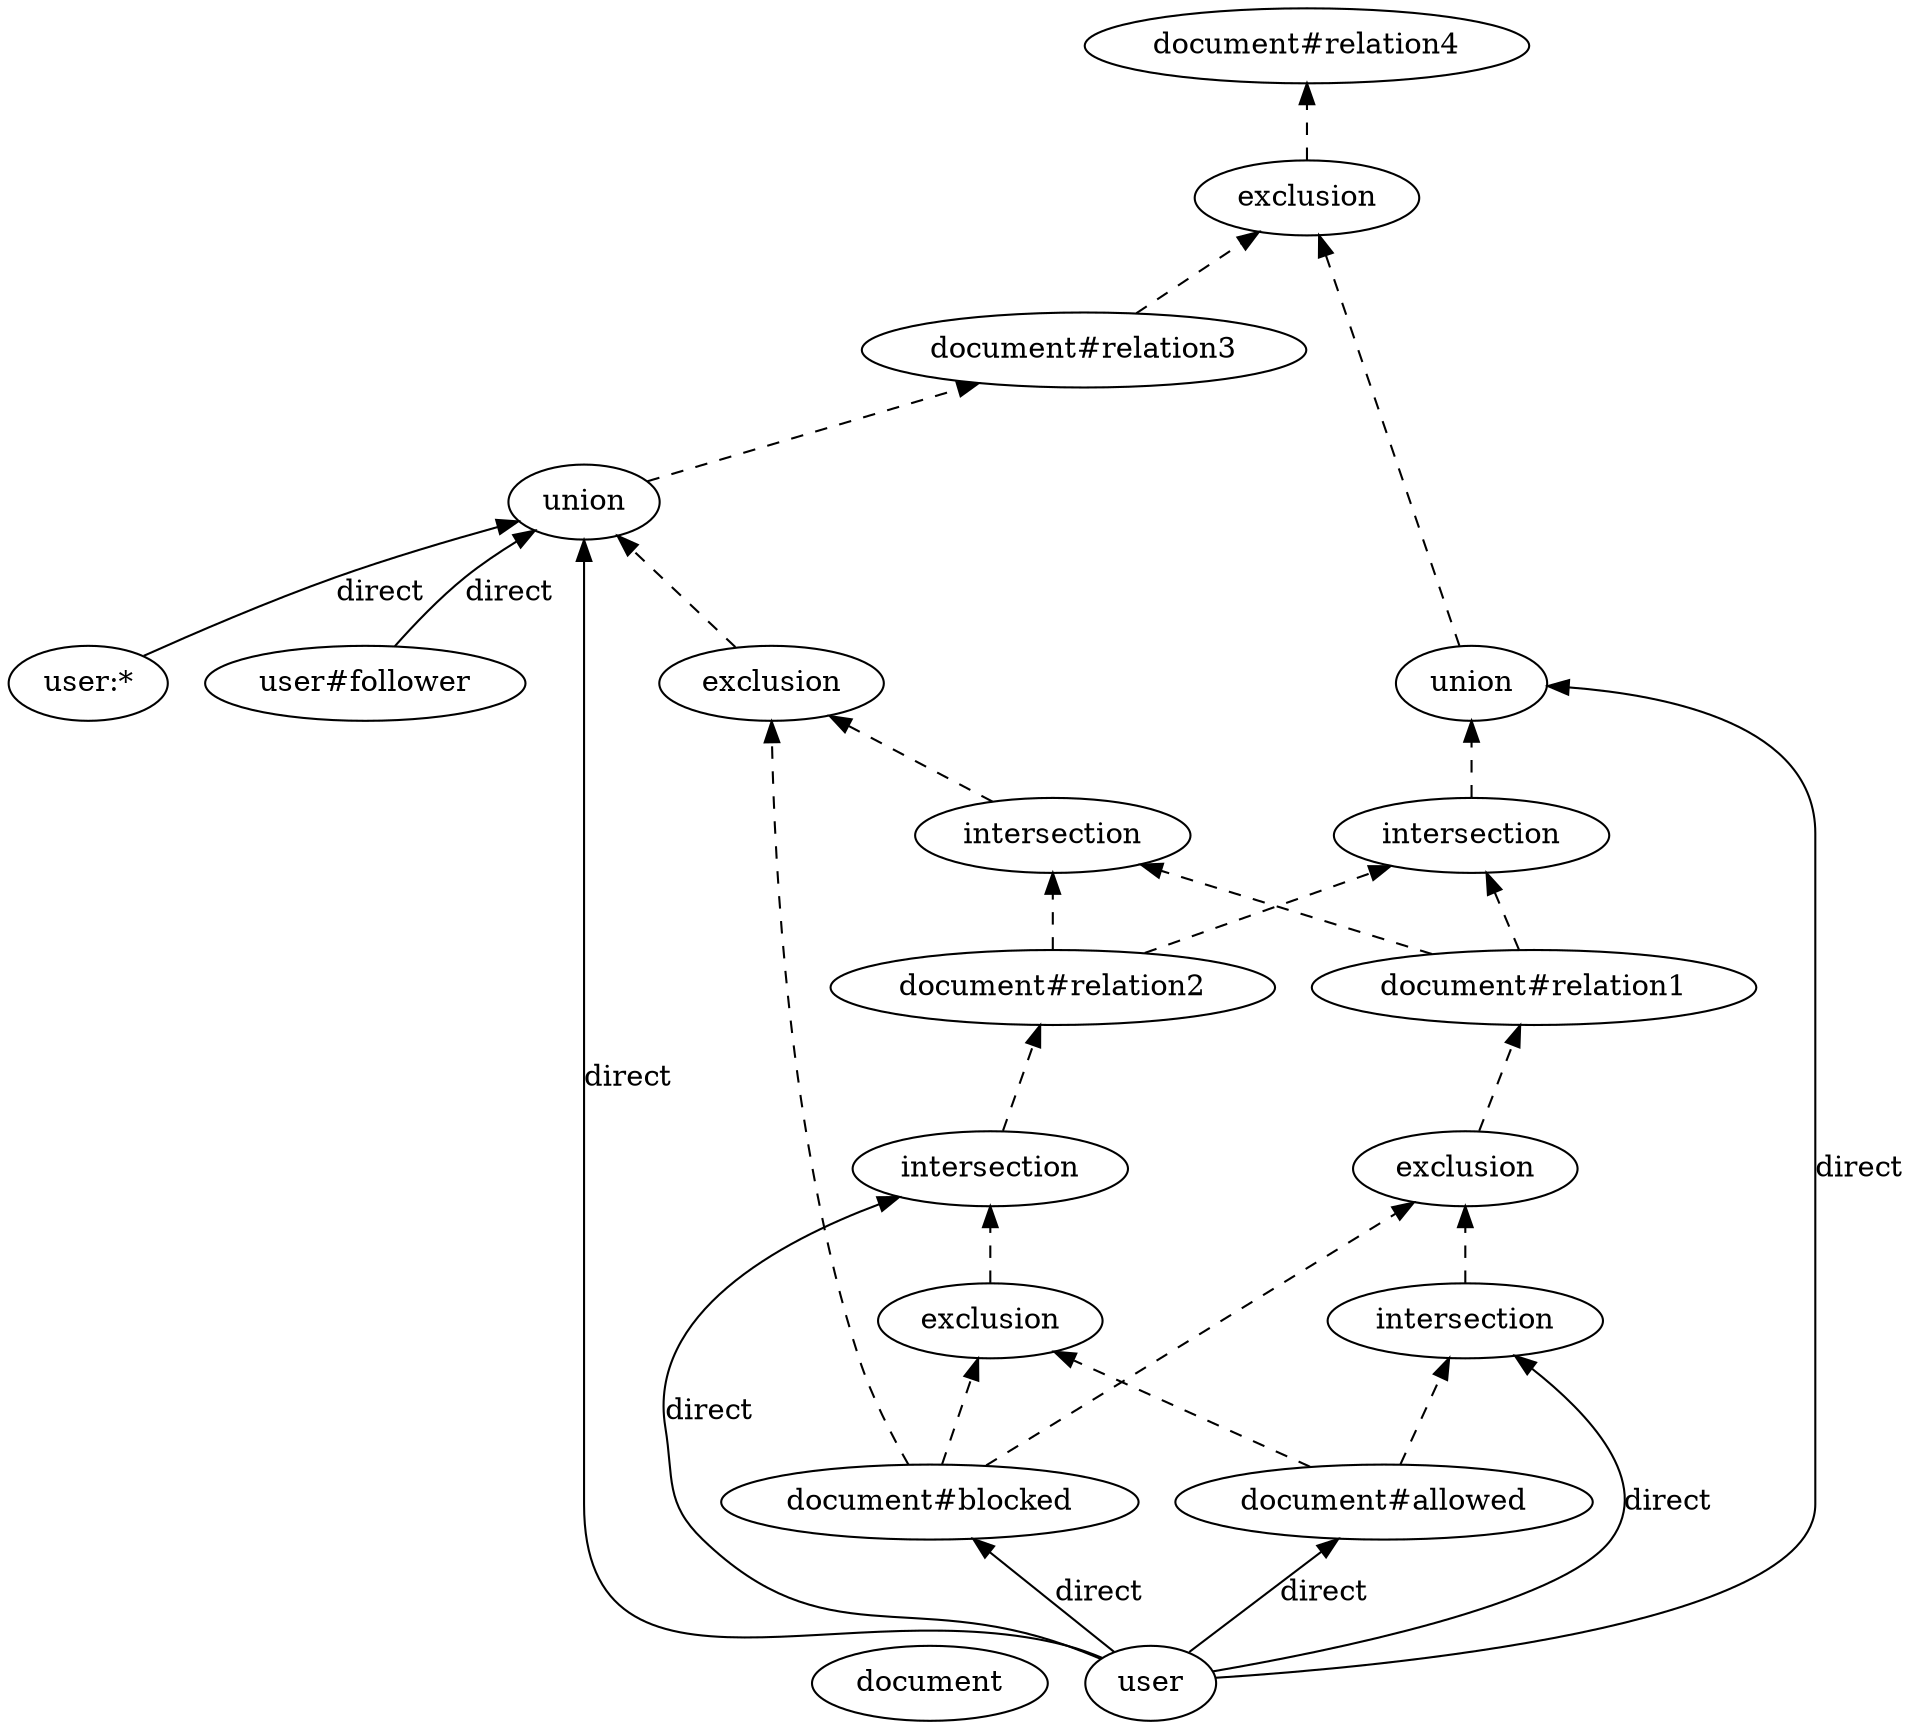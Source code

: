 digraph {
graph [
rankdir=BT
];

// Node definitions.
0 [label=document];
1 [label="document#allowed"];
2 [label=user];
3 [label="document#blocked"];
4 [label="document#relation1"];
5 [label=exclusion];
6 [label=intersection];
7 [label="document#relation2"];
8 [label=intersection];
9 [label=exclusion];
10 [label="document#relation3"];
11 [label=union];
12 [label="user:*"];
13 [label="user#follower"];
14 [label=exclusion];
15 [label=intersection];
16 [label="document#relation4"];
17 [label=exclusion];
18 [label=union];
19 [label=intersection];

// Edge definitions.
1 -> 6 [style=dashed];
1 -> 9 [style=dashed];
2 -> 1 [label=direct];
2 -> 3 [label=direct];
2 -> 6 [label=direct];
2 -> 8 [label=direct];
2 -> 11 [label=direct];
2 -> 18 [label=direct];
3 -> 5 [style=dashed];
3 -> 9 [style=dashed];
3 -> 14 [style=dashed];
4 -> 15 [style=dashed];
4 -> 19 [style=dashed];
5 -> 4 [style=dashed];
6 -> 5 [style=dashed];
7 -> 15 [style=dashed];
7 -> 19 [style=dashed];
8 -> 7 [style=dashed];
9 -> 8 [style=dashed];
10 -> 17 [style=dashed];
11 -> 10 [style=dashed];
12 -> 11 [label=direct];
13 -> 11 [label=direct];
14 -> 11 [style=dashed];
15 -> 14 [style=dashed];
17 -> 16 [style=dashed];
18 -> 17 [style=dashed];
19 -> 18 [style=dashed];
}